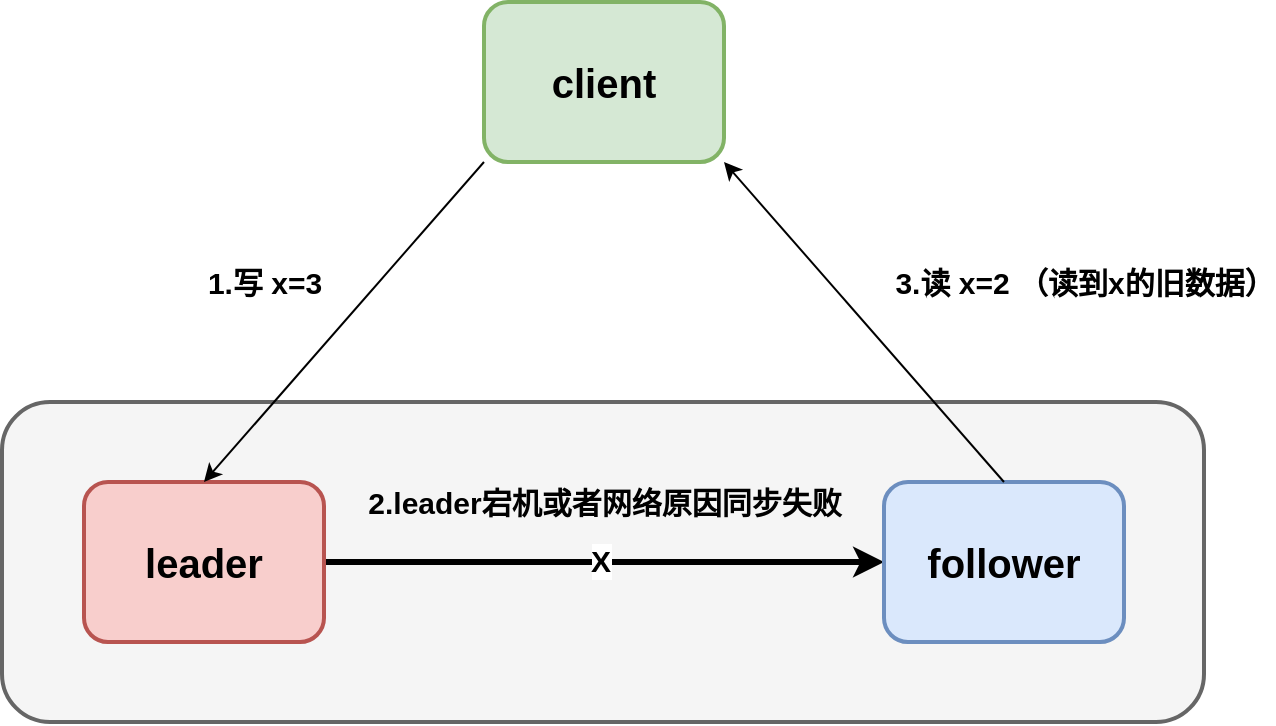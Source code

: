 <mxfile version="20.6.0" type="github">
  <diagram id="Qq4sfeGaa5dzuuR6CXia" name="第 1 页">
    <mxGraphModel dx="946" dy="534" grid="1" gridSize="10" guides="1" tooltips="1" connect="1" arrows="1" fold="1" page="1" pageScale="1" pageWidth="827" pageHeight="1169" math="0" shadow="0">
      <root>
        <mxCell id="0" />
        <mxCell id="1" parent="0" />
        <mxCell id="HIL-9lf9A-liKalxmrsc-1" value="" style="rounded=1;whiteSpace=wrap;html=1;strokeWidth=2;fillWeight=4;hachureGap=8;hachureAngle=45;fillColor=#f5f5f5;sketch=0;strokeColor=#666666;fontColor=#333333;fontSize=15;" vertex="1" parent="1">
          <mxGeometry x="79" y="320" width="601" height="160" as="geometry" />
        </mxCell>
        <mxCell id="HIL-9lf9A-liKalxmrsc-2" value="client" style="rounded=1;whiteSpace=wrap;html=1;strokeWidth=2;fillWeight=4;hachureGap=8;hachureAngle=45;fillColor=#d5e8d4;sketch=0;strokeColor=#82b366;fontSize=20;fontStyle=1" vertex="1" parent="1">
          <mxGeometry x="320" y="120" width="120" height="80" as="geometry" />
        </mxCell>
        <mxCell id="HIL-9lf9A-liKalxmrsc-3" style="edgeStyle=orthogonalEdgeStyle;rounded=0;orthogonalLoop=1;jettySize=auto;html=1;fontSize=15;strokeWidth=3;" edge="1" parent="1" source="HIL-9lf9A-liKalxmrsc-4" target="HIL-9lf9A-liKalxmrsc-5">
          <mxGeometry relative="1" as="geometry" />
        </mxCell>
        <mxCell id="HIL-9lf9A-liKalxmrsc-17" value="&lt;font style=&quot;font-size: 15px;&quot;&gt;&lt;b&gt;X&lt;/b&gt;&lt;/font&gt;" style="edgeLabel;html=1;align=center;verticalAlign=middle;resizable=0;points=[];" vertex="1" connectable="0" parent="HIL-9lf9A-liKalxmrsc-3">
          <mxGeometry x="-0.014" y="1" relative="1" as="geometry">
            <mxPoint as="offset" />
          </mxGeometry>
        </mxCell>
        <mxCell id="HIL-9lf9A-liKalxmrsc-4" value="leader" style="rounded=1;whiteSpace=wrap;html=1;strokeWidth=2;fillWeight=4;hachureGap=8;hachureAngle=45;fillColor=#f8cecc;sketch=0;strokeColor=#b85450;fontSize=20;fontStyle=1" vertex="1" parent="1">
          <mxGeometry x="120" y="360" width="120" height="80" as="geometry" />
        </mxCell>
        <mxCell id="HIL-9lf9A-liKalxmrsc-5" value="follower" style="rounded=1;whiteSpace=wrap;html=1;strokeWidth=2;fillWeight=4;hachureGap=8;hachureAngle=45;fillColor=#dae8fc;sketch=0;strokeColor=#6c8ebf;fontSize=20;fontStyle=1" vertex="1" parent="1">
          <mxGeometry x="520" y="360" width="120" height="80" as="geometry" />
        </mxCell>
        <mxCell id="HIL-9lf9A-liKalxmrsc-6" value="" style="endArrow=classic;html=1;rounded=0;entryX=0.5;entryY=0;entryDx=0;entryDy=0;exitX=0;exitY=1;exitDx=0;exitDy=0;fontSize=15;" edge="1" parent="1" source="HIL-9lf9A-liKalxmrsc-2" target="HIL-9lf9A-liKalxmrsc-4">
          <mxGeometry width="50" height="50" relative="1" as="geometry">
            <mxPoint x="310" y="210" as="sourcePoint" />
            <mxPoint x="150" y="110" as="targetPoint" />
          </mxGeometry>
        </mxCell>
        <mxCell id="HIL-9lf9A-liKalxmrsc-7" value="" style="endArrow=classic;html=1;rounded=0;exitX=0.5;exitY=0;exitDx=0;exitDy=0;entryX=1;entryY=1;entryDx=0;entryDy=0;fontSize=15;" edge="1" parent="1" source="HIL-9lf9A-liKalxmrsc-5" target="HIL-9lf9A-liKalxmrsc-2">
          <mxGeometry width="50" height="50" relative="1" as="geometry">
            <mxPoint x="400" y="230" as="sourcePoint" />
            <mxPoint x="450" y="180" as="targetPoint" />
          </mxGeometry>
        </mxCell>
        <mxCell id="HIL-9lf9A-liKalxmrsc-8" value="1.写 x=3" style="text;strokeColor=none;fillColor=none;html=1;fontSize=15;fontStyle=1;verticalAlign=middle;align=center;sketch=0;" vertex="1" parent="1">
          <mxGeometry x="160" y="240" width="100" height="40" as="geometry" />
        </mxCell>
        <mxCell id="HIL-9lf9A-liKalxmrsc-9" value="3.读 x=2 （读到x的旧数据）" style="text;strokeColor=none;fillColor=none;html=1;fontSize=15;fontStyle=1;verticalAlign=middle;align=center;sketch=0;" vertex="1" parent="1">
          <mxGeometry x="570" y="260" width="100" as="geometry" />
        </mxCell>
        <mxCell id="HIL-9lf9A-liKalxmrsc-18" value="2.leader宕机或者网络原因同步失败" style="text;strokeColor=none;fillColor=none;html=1;fontSize=15;fontStyle=1;verticalAlign=middle;align=center;labelBackgroundColor=none;" vertex="1" parent="1">
          <mxGeometry x="330" y="350" width="100" height="40" as="geometry" />
        </mxCell>
      </root>
    </mxGraphModel>
  </diagram>
</mxfile>
